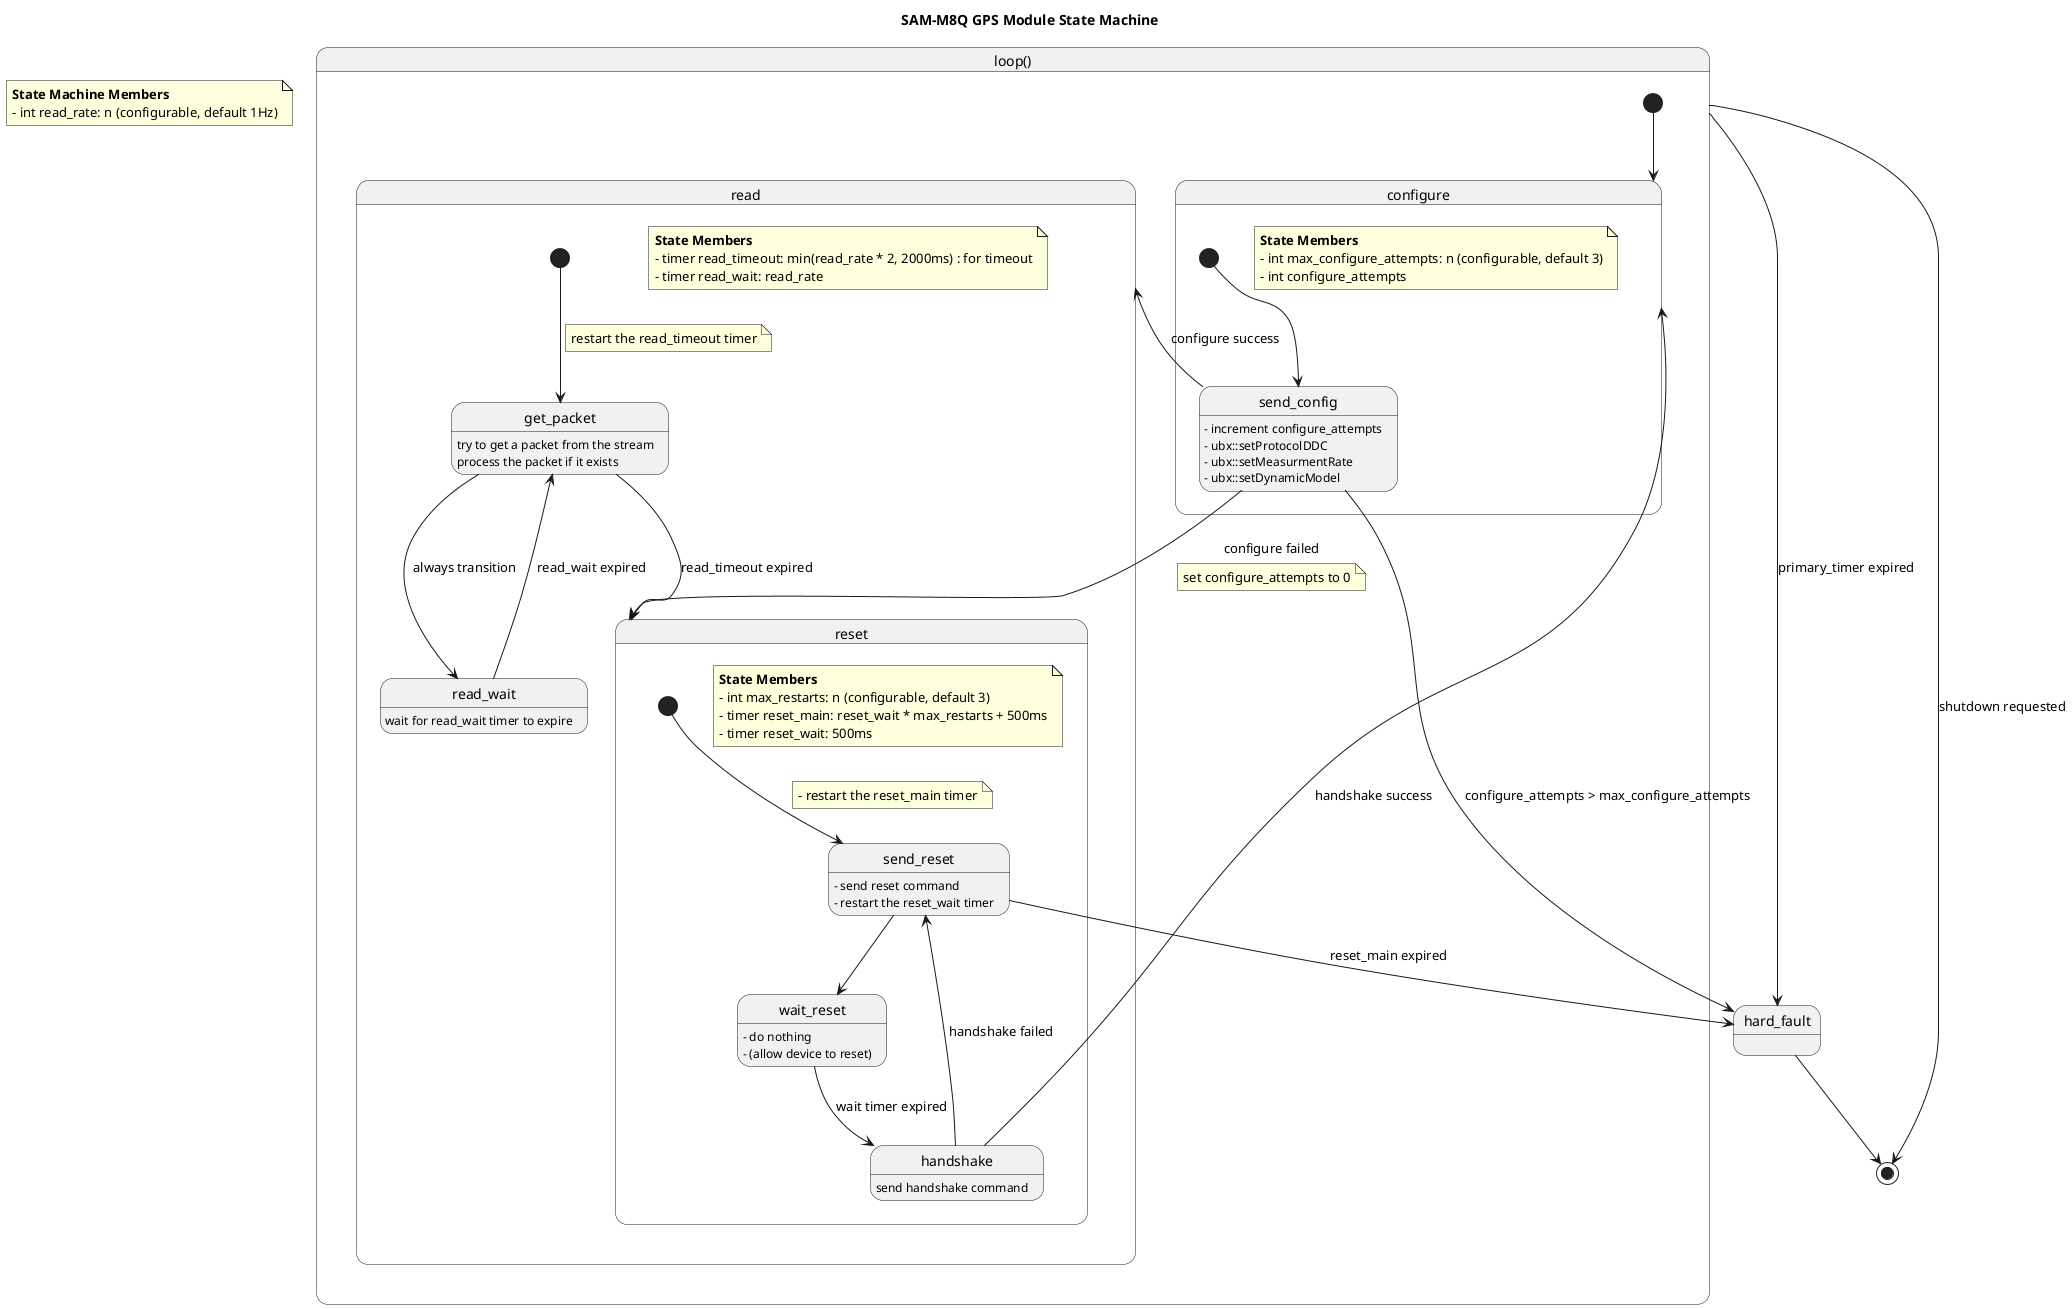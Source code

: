 @startuml

title SAM-M8Q GPS Module State Machine


note as n
<b>State Machine Members</b>
- int read_rate: n (configurable, default 1Hz)
end note

state hard_fault

state "loop()" as loop {

state read {
  note as n0
  <b>State Members</b>
  - timer read_timeout: min(read_rate * 2, 2000ms) : for timeout
  - timer read_wait: read_rate
end note

state get_packet : try to get a packet from the stream
state get_packet : process the packet if it exists
state read_wait : wait for read_wait timer to expire

[*] --> get_packet
note on link
  restart the read_timeout timer
end note

get_packet --> read_wait : always transition
get_packet --> reset : read_timeout expired
read_wait --> get_packet : read_wait expired
}

state configure {
note as n1
<b>State Members</b>
- int max_configure_attempts: n (configurable, default 3)
- int configure_attempts
end note

state send_config : - increment configure_attempts
state send_config : - ubx::setProtocolDDC
state send_config : - ubx::setMeasurmentRate
state send_config : - ubx::setDynamicModel

[*] --> send_config
send_config --> read : configure success
send_config --> reset : configure failed
note on link
  set configure_attempts to 0
  end note

  send_config --> hard_fault : configure_attempts > max_configure_attempts
}

state reset {
  note as n2
  <b>State Members</b>
  - int max_restarts: n (configurable, default 3)
  - timer reset_main: reset_wait * max_restarts + 500ms
  - timer reset_wait: 500ms
  end note

  state send_reset : - send reset command
  state send_reset : - restart the reset_wait timer

  state wait_reset : - do nothing
  state wait_reset : - (allow device to reset)
  state handshake : send handshake command

  [*] --> send_reset
  note on link
    - restart the reset_main timer
    end note

    send_reset --> wait_reset
    send_reset --> hard_fault : reset_main expired

    wait_reset --> handshake : wait timer expired
    handshake --> configure : handshake success
    handshake --> send_reset : handshake failed
  }

  [*] --> configure
}

hard_fault --> [*]
loop --> hard_fault : primary_timer expired
loop --> [*] : shutdown requested

@enduml